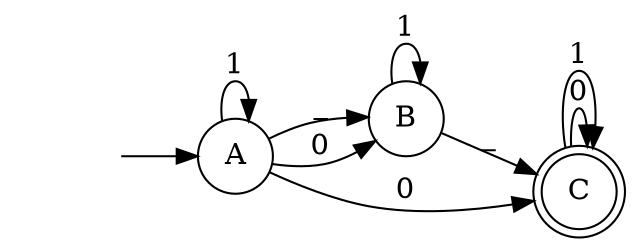 digraph myAutomaton {
rankdir=LR;
" " [shape=none]
"A" [shape=circle]
"B" [shape=circle]
"C" [shape=doublecircle]

" " -> "A""A" -> "A"[label="1"]
"A" -> "C"[label="0"]
"A" -> "B"[label="_"]
"A" -> "B"[label="0"]
"B" -> "B"[label="1"]
"B" -> "C"[label="_"]
"C" -> "C"[label="0"]
"C" -> "C"[label="1"]
}
